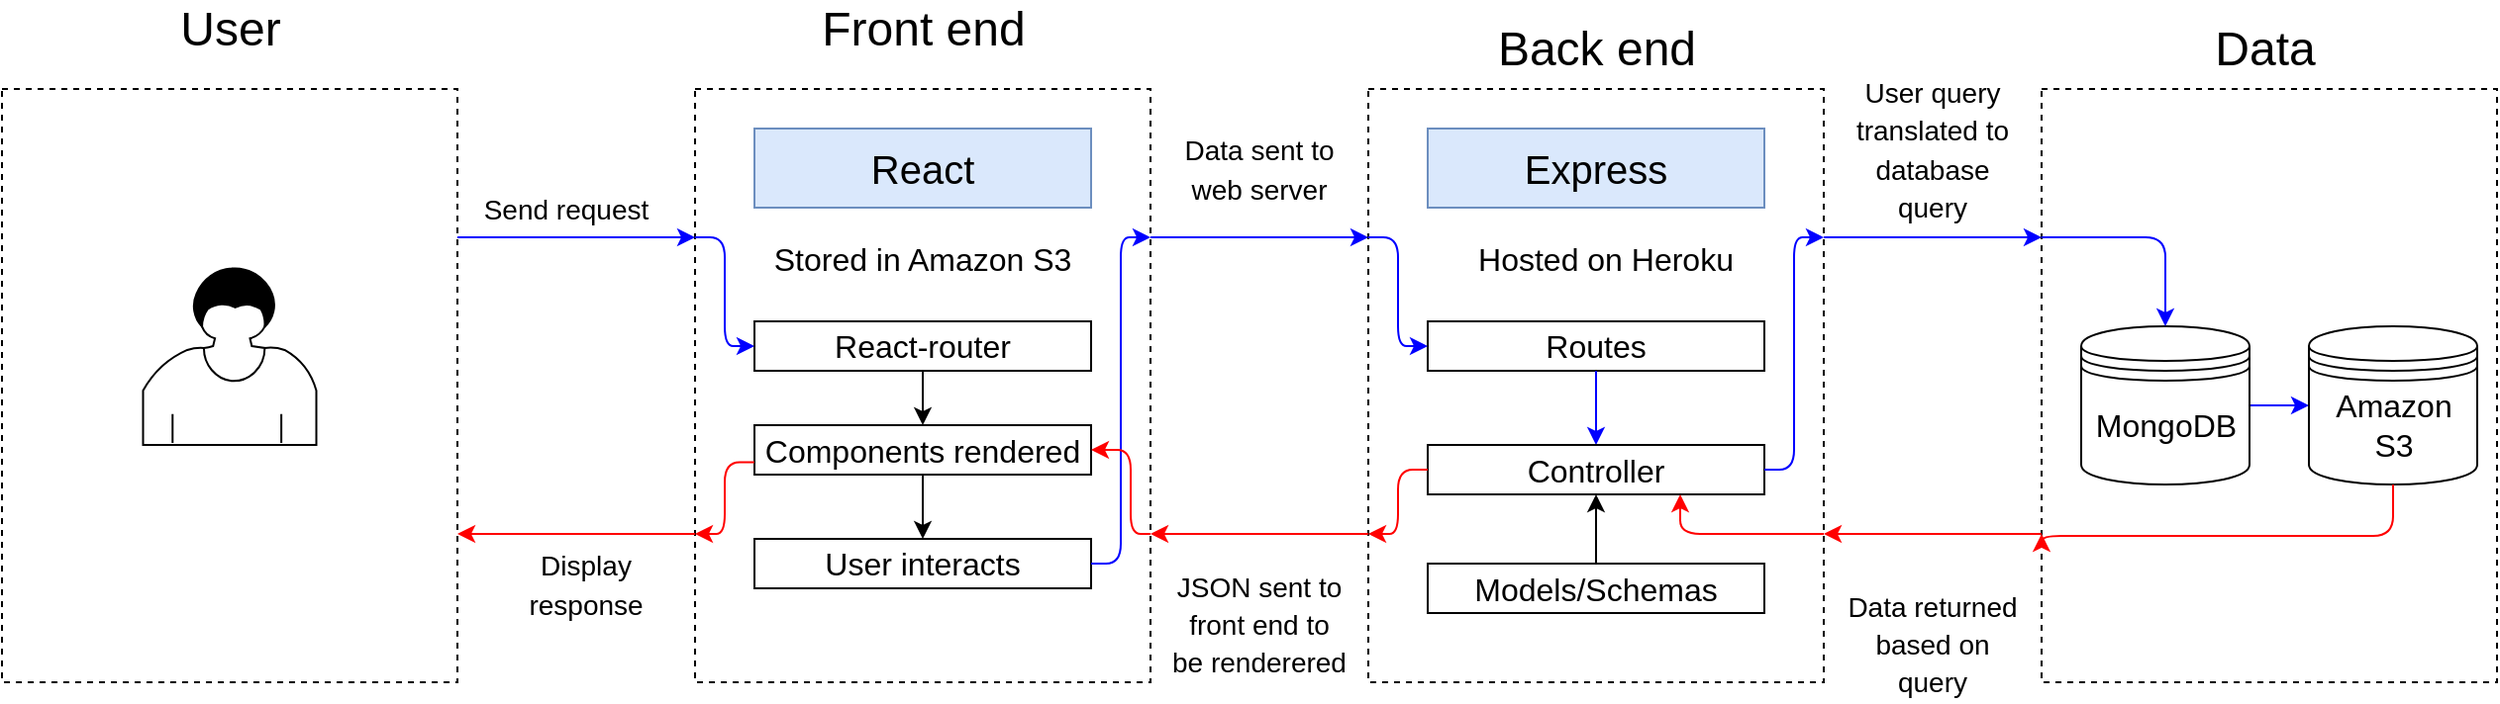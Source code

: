 <mxfile version="12.5.4" type="device"><diagram id="YUbC9JctEVl0OOSVWf3A" name="Page-1"><mxGraphModel dx="2067" dy="573" grid="1" gridSize="10" guides="1" tooltips="1" connect="1" arrows="1" fold="1" page="1" pageScale="1" pageWidth="827" pageHeight="1169" math="0" shadow="0"><root><mxCell id="0"/><mxCell id="1" parent="0"/><mxCell id="OzwG48HXJSKBG713Dm1t-12" value="" style="rounded=0;whiteSpace=wrap;html=1;dashed=1;fillColor=none;perimeterSpacing=0;" parent="1" vertex="1"><mxGeometry x="320" y="70" width="230" height="300" as="geometry"/></mxCell><mxCell id="OzwG48HXJSKBG713Dm1t-19" value="" style="rounded=0;whiteSpace=wrap;html=1;dashed=1;fillColor=none;perimeterSpacing=0;" parent="1" vertex="1"><mxGeometry x="-370" y="70" width="230" height="300" as="geometry"/></mxCell><mxCell id="OzwG48HXJSKBG713Dm1t-3" value="" style="rounded=0;whiteSpace=wrap;html=1;dashed=1;fillColor=none;perimeterSpacing=0;" parent="1" vertex="1"><mxGeometry x="660" y="70" width="230" height="300" as="geometry"/></mxCell><mxCell id="OzwG48HXJSKBG713Dm1t-2" value="MongoDB" style="text;html=1;strokeColor=none;fillColor=none;align=center;verticalAlign=middle;whiteSpace=wrap;rounded=0;fontSize=16;" parent="1" vertex="1"><mxGeometry x="692.5" y="230" width="60" height="20" as="geometry"/></mxCell><mxCell id="OzwG48HXJSKBG713Dm1t-4" value="Data" style="text;html=1;strokeColor=none;fillColor=none;align=center;verticalAlign=middle;whiteSpace=wrap;rounded=0;dashed=1;fontSize=24;" parent="1" vertex="1"><mxGeometry x="752.5" y="40" width="40" height="20" as="geometry"/></mxCell><mxCell id="E9Lf8pilhJNfq1J867dx-21" style="edgeStyle=orthogonalEdgeStyle;rounded=0;orthogonalLoop=1;jettySize=auto;html=1;exitX=1;exitY=0.5;exitDx=0;exitDy=0;entryX=0;entryY=0.5;entryDx=0;entryDy=0;fontSize=16;strokeColor=#0000FF;" edge="1" parent="1" source="OzwG48HXJSKBG713Dm1t-5" target="OzwG48HXJSKBG713Dm1t-7"><mxGeometry relative="1" as="geometry"/></mxCell><mxCell id="OzwG48HXJSKBG713Dm1t-5" value="" style="shape=datastore;whiteSpace=wrap;html=1;fillColor=none;" parent="1" vertex="1"><mxGeometry x="680" y="190" width="85" height="80" as="geometry"/></mxCell><mxCell id="OzwG48HXJSKBG713Dm1t-7" value="" style="shape=datastore;whiteSpace=wrap;html=1;fillColor=none;" parent="1" vertex="1"><mxGeometry x="795" y="190" width="85" height="80" as="geometry"/></mxCell><mxCell id="OzwG48HXJSKBG713Dm1t-8" value="Amazon S3" style="text;html=1;strokeColor=none;fillColor=none;align=center;verticalAlign=middle;whiteSpace=wrap;rounded=0;fontSize=16;" parent="1" vertex="1"><mxGeometry x="807.5" y="230" width="60" height="20" as="geometry"/></mxCell><mxCell id="OzwG48HXJSKBG713Dm1t-9" value="" style="endArrow=classic;html=1;exitX=0;exitY=0.75;exitDx=0;exitDy=0;entryX=1;entryY=0.75;entryDx=0;entryDy=0;strokeColor=#FF0000;" parent="1" source="OzwG48HXJSKBG713Dm1t-3" target="OzwG48HXJSKBG713Dm1t-12" edge="1"><mxGeometry width="50" height="50" relative="1" as="geometry"><mxPoint x="530" y="450" as="sourcePoint"/><mxPoint x="580" y="400" as="targetPoint"/></mxGeometry></mxCell><mxCell id="OzwG48HXJSKBG713Dm1t-13" value="Back end" style="text;html=1;strokeColor=none;fillColor=none;align=center;verticalAlign=middle;whiteSpace=wrap;rounded=0;dashed=1;fontSize=24;" parent="1" vertex="1"><mxGeometry x="377.5" y="40" width="115" height="20" as="geometry"/></mxCell><mxCell id="OzwG48HXJSKBG713Dm1t-14" value="" style="endArrow=classic;html=1;entryX=0;entryY=0.25;entryDx=0;entryDy=0;exitX=1;exitY=0.25;exitDx=0;exitDy=0;strokeColor=#0000FF;" parent="1" source="OzwG48HXJSKBG713Dm1t-12" target="OzwG48HXJSKBG713Dm1t-3" edge="1"><mxGeometry width="50" height="50" relative="1" as="geometry"><mxPoint x="550" y="160" as="sourcePoint"/><mxPoint x="560" y="315" as="targetPoint"/></mxGeometry></mxCell><mxCell id="OzwG48HXJSKBG713Dm1t-15" value="" style="rounded=0;whiteSpace=wrap;html=1;dashed=1;fillColor=none;perimeterSpacing=0;" parent="1" vertex="1"><mxGeometry x="-20" y="70" width="230" height="300" as="geometry"/></mxCell><mxCell id="OzwG48HXJSKBG713Dm1t-16" value="Front end" style="text;html=1;strokeColor=none;fillColor=none;align=center;verticalAlign=middle;whiteSpace=wrap;rounded=0;dashed=1;fontSize=24;" parent="1" vertex="1"><mxGeometry x="37.5" y="30" width="115" height="20" as="geometry"/></mxCell><mxCell id="OzwG48HXJSKBG713Dm1t-17" value="" style="shape=mxgraph.bpmn.user_task;html=1;outlineConnect=0;fontFamily=Helvetica;fontSize=12;fontColor=#000000;align=center;strokeColor=#000000;" parent="1" vertex="1"><mxGeometry x="-298.75" y="160" width="87.5" height="90" as="geometry"/></mxCell><mxCell id="OzwG48HXJSKBG713Dm1t-18" value="User" style="text;html=1;strokeColor=none;fillColor=none;align=center;verticalAlign=middle;whiteSpace=wrap;rounded=0;dashed=1;fontSize=24;" parent="1" vertex="1"><mxGeometry x="-312.5" y="30" width="115" height="20" as="geometry"/></mxCell><mxCell id="OzwG48HXJSKBG713Dm1t-21" value="" style="endArrow=classic;html=1;exitX=1;exitY=0.25;exitDx=0;exitDy=0;entryX=0;entryY=0.25;entryDx=0;entryDy=0;fontColor=#000000;labelBackgroundColor=#FFFFFF;strokeColor=#0000FF;" parent="1" source="OzwG48HXJSKBG713Dm1t-19" target="OzwG48HXJSKBG713Dm1t-15" edge="1"><mxGeometry width="50" height="50" relative="1" as="geometry"><mxPoint x="530" y="155" as="sourcePoint"/><mxPoint x="560.0" y="155" as="targetPoint"/></mxGeometry></mxCell><mxCell id="OzwG48HXJSKBG713Dm1t-22" value="&lt;font style=&quot;font-size: 14px&quot;&gt;Send request&lt;/font&gt;" style="text;html=1;strokeColor=none;fillColor=none;align=center;verticalAlign=middle;whiteSpace=wrap;rounded=0;fontSize=16;" parent="1" vertex="1"><mxGeometry x="-130" y="120" width="90" height="20" as="geometry"/></mxCell><mxCell id="OzwG48HXJSKBG713Dm1t-23" value="" style="endArrow=classic;html=1;exitX=0;exitY=0.75;exitDx=0;exitDy=0;entryX=1;entryY=0.75;entryDx=0;entryDy=0;strokeColor=#FF0000;" parent="1" source="OzwG48HXJSKBG713Dm1t-15" target="OzwG48HXJSKBG713Dm1t-19" edge="1"><mxGeometry width="50" height="50" relative="1" as="geometry"><mxPoint x="-130" y="155" as="sourcePoint"/><mxPoint x="-10" y="155" as="targetPoint"/></mxGeometry></mxCell><mxCell id="OzwG48HXJSKBG713Dm1t-24" value="&lt;font style=&quot;font-size: 14px&quot;&gt;Display response&lt;/font&gt;" style="text;html=1;strokeColor=none;fillColor=none;align=center;verticalAlign=middle;whiteSpace=wrap;rounded=0;fontSize=16;" parent="1" vertex="1"><mxGeometry x="-120.35" y="310" width="90" height="20" as="geometry"/></mxCell><mxCell id="OzwG48HXJSKBG713Dm1t-25" value="React" style="text;html=1;strokeColor=#6c8ebf;fillColor=#dae8fc;align=center;verticalAlign=middle;whiteSpace=wrap;rounded=0;fontSize=20;" parent="1" vertex="1"><mxGeometry x="10" y="90" width="170" height="40" as="geometry"/></mxCell><mxCell id="OzwG48HXJSKBG713Dm1t-26" value="Stored in Amazon S3&lt;br&gt;&lt;div&gt;&lt;br&gt;&lt;/div&gt;" style="text;html=1;strokeColor=none;fillColor=none;align=center;verticalAlign=top;whiteSpace=wrap;rounded=0;fontSize=16;" parent="1" vertex="1"><mxGeometry x="10" y="140" width="170" height="30" as="geometry"/></mxCell><mxCell id="OzwG48HXJSKBG713Dm1t-27" value="" style="endArrow=classic;html=1;exitX=1;exitY=0.25;exitDx=0;exitDy=0;entryX=0;entryY=0.25;entryDx=0;entryDy=0;strokeColor=#0000FF;" parent="1" source="OzwG48HXJSKBG713Dm1t-15" edge="1"><mxGeometry width="50" height="50" relative="1" as="geometry"><mxPoint x="240" y="120" as="sourcePoint"/><mxPoint x="320" y="145" as="targetPoint"/></mxGeometry></mxCell><mxCell id="OzwG48HXJSKBG713Dm1t-28" value="Express" style="text;html=1;strokeColor=#6c8ebf;fillColor=#dae8fc;align=center;verticalAlign=middle;whiteSpace=wrap;rounded=0;fontSize=20;" parent="1" vertex="1"><mxGeometry x="350" y="90" width="170" height="40" as="geometry"/></mxCell><mxCell id="OzwG48HXJSKBG713Dm1t-29" value="Hosted on Heroku" style="text;html=1;strokeColor=none;fillColor=none;align=center;verticalAlign=top;whiteSpace=wrap;rounded=0;fontSize=16;" parent="1" vertex="1"><mxGeometry x="360" y="140" width="160" height="30" as="geometry"/></mxCell><mxCell id="OzwG48HXJSKBG713Dm1t-30" value="&lt;font style=&quot;font-size: 14px&quot;&gt;Data sent to web server&lt;/font&gt;" style="text;html=1;strokeColor=none;fillColor=none;align=center;verticalAlign=middle;whiteSpace=wrap;rounded=0;fontSize=16;" parent="1" vertex="1"><mxGeometry x="220" y="80" width="90" height="60" as="geometry"/></mxCell><mxCell id="OzwG48HXJSKBG713Dm1t-31" value="" style="endArrow=classic;html=1;exitX=0;exitY=0.75;exitDx=0;exitDy=0;entryX=1;entryY=0.75;entryDx=0;entryDy=0;strokeColor=#FF0000;" parent="1" source="OzwG48HXJSKBG713Dm1t-12" target="OzwG48HXJSKBG713Dm1t-15" edge="1"><mxGeometry width="50" height="50" relative="1" as="geometry"><mxPoint x="320" y="295" as="sourcePoint"/><mxPoint x="220" y="299" as="targetPoint"/></mxGeometry></mxCell><mxCell id="OzwG48HXJSKBG713Dm1t-32" value="&lt;font style=&quot;font-size: 14px&quot;&gt;JSON sent to front end to be renderered&lt;/font&gt;" style="text;html=1;strokeColor=none;fillColor=none;align=center;verticalAlign=middle;whiteSpace=wrap;rounded=0;fontSize=16;" parent="1" vertex="1"><mxGeometry x="220" y="310" width="90" height="60" as="geometry"/></mxCell><mxCell id="OzwG48HXJSKBG713Dm1t-33" value="&lt;font style=&quot;font-size: 14px&quot;&gt;User query translated to database query&lt;/font&gt;" style="text;html=1;strokeColor=none;fillColor=none;align=center;verticalAlign=middle;whiteSpace=wrap;rounded=0;fontSize=16;" parent="1" vertex="1"><mxGeometry x="560" y="70" width="90" height="60" as="geometry"/></mxCell><mxCell id="OzwG48HXJSKBG713Dm1t-34" value="&lt;font style=&quot;font-size: 14px&quot;&gt;Data returned based on query&lt;/font&gt;" style="text;html=1;strokeColor=none;fillColor=none;align=center;verticalAlign=middle;whiteSpace=wrap;rounded=0;fontSize=16;" parent="1" vertex="1"><mxGeometry x="560" y="320" width="90" height="60" as="geometry"/></mxCell><mxCell id="E9Lf8pilhJNfq1J867dx-2" value="Routes" style="rounded=0;whiteSpace=wrap;html=1;align=center;fontSize=16;" vertex="1" parent="1"><mxGeometry x="350" y="187.5" width="170" height="25" as="geometry"/></mxCell><mxCell id="E9Lf8pilhJNfq1J867dx-3" value="" style="endArrow=classic;html=1;fontSize=16;exitX=0.5;exitY=1;exitDx=0;exitDy=0;entryX=0.5;entryY=0;entryDx=0;entryDy=0;strokeColor=#0000FF;" edge="1" parent="1" source="E9Lf8pilhJNfq1J867dx-2" target="E9Lf8pilhJNfq1J867dx-7"><mxGeometry width="50" height="50" relative="1" as="geometry"><mxPoint x="410" y="460" as="sourcePoint"/><mxPoint x="440" y="260" as="targetPoint"/></mxGeometry></mxCell><mxCell id="E9Lf8pilhJNfq1J867dx-4" value="React-router" style="rounded=0;whiteSpace=wrap;html=1;align=center;fontSize=16;" vertex="1" parent="1"><mxGeometry x="10" y="187.5" width="170" height="25" as="geometry"/></mxCell><mxCell id="E9Lf8pilhJNfq1J867dx-5" value="" style="endArrow=classic;html=1;fontSize=16;exitX=0.5;exitY=1;exitDx=0;exitDy=0;entryX=0.5;entryY=0;entryDx=0;entryDy=0;" edge="1" parent="1" source="E9Lf8pilhJNfq1J867dx-4" target="E9Lf8pilhJNfq1J867dx-6"><mxGeometry width="50" height="50" relative="1" as="geometry"><mxPoint x="90" y="215.0" as="sourcePoint"/><mxPoint x="95" y="245" as="targetPoint"/></mxGeometry></mxCell><mxCell id="E9Lf8pilhJNfq1J867dx-6" value="Components rendered" style="rounded=0;whiteSpace=wrap;html=1;align=center;fontSize=16;" vertex="1" parent="1"><mxGeometry x="10" y="240" width="170" height="25" as="geometry"/></mxCell><mxCell id="E9Lf8pilhJNfq1J867dx-7" value="Controller" style="rounded=0;whiteSpace=wrap;html=1;align=center;fontSize=16;" vertex="1" parent="1"><mxGeometry x="350" y="250" width="170" height="25" as="geometry"/></mxCell><mxCell id="E9Lf8pilhJNfq1J867dx-10" value="Models/Schemas" style="rounded=0;whiteSpace=wrap;html=1;align=center;fontSize=16;" vertex="1" parent="1"><mxGeometry x="350" y="310" width="170" height="25" as="geometry"/></mxCell><mxCell id="E9Lf8pilhJNfq1J867dx-11" value="" style="endArrow=classic;html=1;fontSize=16;exitX=0.5;exitY=0;exitDx=0;exitDy=0;entryX=0.5;entryY=1;entryDx=0;entryDy=0;" edge="1" parent="1" source="E9Lf8pilhJNfq1J867dx-10" target="E9Lf8pilhJNfq1J867dx-7"><mxGeometry width="50" height="50" relative="1" as="geometry"><mxPoint x="445" y="222.5" as="sourcePoint"/><mxPoint x="445" y="250.0" as="targetPoint"/></mxGeometry></mxCell><mxCell id="E9Lf8pilhJNfq1J867dx-12" value="" style="edgeStyle=elbowEdgeStyle;elbow=horizontal;endArrow=classic;html=1;fontSize=16;exitX=0;exitY=0.25;exitDx=0;exitDy=0;entryX=0;entryY=0.5;entryDx=0;entryDy=0;strokeColor=#0000FF;" edge="1" parent="1" source="OzwG48HXJSKBG713Dm1t-15" target="E9Lf8pilhJNfq1J867dx-4"><mxGeometry width="50" height="50" relative="1" as="geometry"><mxPoint x="60" y="500" as="sourcePoint"/><mxPoint x="110" y="450" as="targetPoint"/></mxGeometry></mxCell><mxCell id="E9Lf8pilhJNfq1J867dx-13" value="User interacts" style="rounded=0;whiteSpace=wrap;html=1;align=center;fontSize=16;" vertex="1" parent="1"><mxGeometry x="10" y="297.5" width="170" height="25" as="geometry"/></mxCell><mxCell id="E9Lf8pilhJNfq1J867dx-14" value="" style="endArrow=classic;html=1;fontSize=16;exitX=0.5;exitY=1;exitDx=0;exitDy=0;entryX=0.5;entryY=0;entryDx=0;entryDy=0;" edge="1" parent="1" source="E9Lf8pilhJNfq1J867dx-6" target="E9Lf8pilhJNfq1J867dx-13"><mxGeometry width="50" height="50" relative="1" as="geometry"><mxPoint x="105" y="222.5" as="sourcePoint"/><mxPoint x="105" y="250.0" as="targetPoint"/></mxGeometry></mxCell><mxCell id="E9Lf8pilhJNfq1J867dx-15" value="" style="edgeStyle=elbowEdgeStyle;elbow=horizontal;endArrow=classic;html=1;fontSize=16;exitX=1;exitY=0.5;exitDx=0;exitDy=0;entryX=1;entryY=0.25;entryDx=0;entryDy=0;strokeColor=#0000FF;" edge="1" parent="1" source="E9Lf8pilhJNfq1J867dx-13" target="OzwG48HXJSKBG713Dm1t-15"><mxGeometry width="50" height="50" relative="1" as="geometry"><mxPoint x="-10" y="155.0" as="sourcePoint"/><mxPoint x="20" y="210.0" as="targetPoint"/></mxGeometry></mxCell><mxCell id="E9Lf8pilhJNfq1J867dx-16" value="" style="edgeStyle=elbowEdgeStyle;elbow=horizontal;endArrow=classic;html=1;fontSize=16;exitX=0;exitY=0.25;exitDx=0;exitDy=0;entryX=0;entryY=0.5;entryDx=0;entryDy=0;strokeColor=#0000FF;" edge="1" parent="1" source="OzwG48HXJSKBG713Dm1t-12" target="E9Lf8pilhJNfq1J867dx-2"><mxGeometry width="50" height="50" relative="1" as="geometry"><mxPoint x="190" y="320.0" as="sourcePoint"/><mxPoint x="220" y="155.0" as="targetPoint"/></mxGeometry></mxCell><mxCell id="E9Lf8pilhJNfq1J867dx-17" value="" style="edgeStyle=elbowEdgeStyle;elbow=horizontal;endArrow=classic;html=1;fontSize=16;exitX=1;exitY=0.5;exitDx=0;exitDy=0;entryX=1;entryY=0.25;entryDx=0;entryDy=0;strokeColor=#0000FF;" edge="1" parent="1" source="E9Lf8pilhJNfq1J867dx-7" target="OzwG48HXJSKBG713Dm1t-12"><mxGeometry width="50" height="50" relative="1" as="geometry"><mxPoint x="330" y="157.5" as="sourcePoint"/><mxPoint x="360" y="210.0" as="targetPoint"/></mxGeometry></mxCell><mxCell id="E9Lf8pilhJNfq1J867dx-20" value="" style="edgeStyle=segmentEdgeStyle;endArrow=classic;html=1;fontSize=16;exitX=0;exitY=0.25;exitDx=0;exitDy=0;strokeColor=#0000FF;" edge="1" parent="1" source="OzwG48HXJSKBG713Dm1t-3" target="OzwG48HXJSKBG713Dm1t-5"><mxGeometry width="50" height="50" relative="1" as="geometry"><mxPoint x="290" y="510" as="sourcePoint"/><mxPoint x="340" y="460" as="targetPoint"/></mxGeometry></mxCell><mxCell id="E9Lf8pilhJNfq1J867dx-29" value="" style="edgeStyle=elbowEdgeStyle;elbow=horizontal;endArrow=classic;html=1;fontSize=16;exitX=0;exitY=0.5;exitDx=0;exitDy=0;entryX=0;entryY=0.75;entryDx=0;entryDy=0;strokeColor=#FF0000;" edge="1" parent="1" source="E9Lf8pilhJNfq1J867dx-7" target="OzwG48HXJSKBG713Dm1t-12"><mxGeometry width="50" height="50" relative="1" as="geometry"><mxPoint x="170" y="450" as="sourcePoint"/><mxPoint x="220" y="400" as="targetPoint"/></mxGeometry></mxCell><mxCell id="E9Lf8pilhJNfq1J867dx-30" value="" style="edgeStyle=segmentEdgeStyle;endArrow=classic;html=1;fontSize=16;exitX=0.5;exitY=1;exitDx=0;exitDy=0;entryX=0;entryY=0.75;entryDx=0;entryDy=0;strokeColor=#FF0000;" edge="1" parent="1" source="OzwG48HXJSKBG713Dm1t-7" target="OzwG48HXJSKBG713Dm1t-3"><mxGeometry width="50" height="50" relative="1" as="geometry"><mxPoint x="770" y="460" as="sourcePoint"/><mxPoint x="820" y="410" as="targetPoint"/><Array as="points"><mxPoint x="837" y="296"/></Array></mxGeometry></mxCell><mxCell id="E9Lf8pilhJNfq1J867dx-35" value="" style="edgeStyle=elbowEdgeStyle;elbow=horizontal;endArrow=classic;html=1;labelBackgroundColor=#FFFFFF;strokeColor=#FF0000;fontSize=16;fontColor=#000000;exitX=1;exitY=0.75;exitDx=0;exitDy=0;entryX=1;entryY=0.5;entryDx=0;entryDy=0;" edge="1" parent="1" source="OzwG48HXJSKBG713Dm1t-15" target="E9Lf8pilhJNfq1J867dx-6"><mxGeometry width="50" height="50" relative="1" as="geometry"><mxPoint x="10" y="480" as="sourcePoint"/><mxPoint x="60" y="430" as="targetPoint"/><Array as="points"><mxPoint x="200" y="250"/></Array></mxGeometry></mxCell><mxCell id="E9Lf8pilhJNfq1J867dx-36" value="" style="edgeStyle=elbowEdgeStyle;elbow=horizontal;endArrow=classic;html=1;labelBackgroundColor=#FFFFFF;strokeColor=#FF0000;fontSize=16;fontColor=#000000;exitX=0;exitY=0.75;exitDx=0;exitDy=0;entryX=0;entryY=0.75;entryDx=0;entryDy=0;" edge="1" parent="1" source="E9Lf8pilhJNfq1J867dx-6" target="OzwG48HXJSKBG713Dm1t-15"><mxGeometry width="50" height="50" relative="1" as="geometry"><mxPoint x="-70" y="440" as="sourcePoint"/><mxPoint x="-20" y="390" as="targetPoint"/></mxGeometry></mxCell><mxCell id="E9Lf8pilhJNfq1J867dx-37" value="" style="edgeStyle=segmentEdgeStyle;endArrow=classic;html=1;labelBackgroundColor=#FFFFFF;strokeColor=#FF0000;fontSize=16;fontColor=#000000;exitX=1;exitY=0.75;exitDx=0;exitDy=0;entryX=0.75;entryY=1;entryDx=0;entryDy=0;" edge="1" parent="1" source="OzwG48HXJSKBG713Dm1t-12" target="E9Lf8pilhJNfq1J867dx-7"><mxGeometry width="50" height="50" relative="1" as="geometry"><mxPoint x="330" y="470" as="sourcePoint"/><mxPoint x="380" y="420" as="targetPoint"/></mxGeometry></mxCell></root></mxGraphModel></diagram></mxfile>